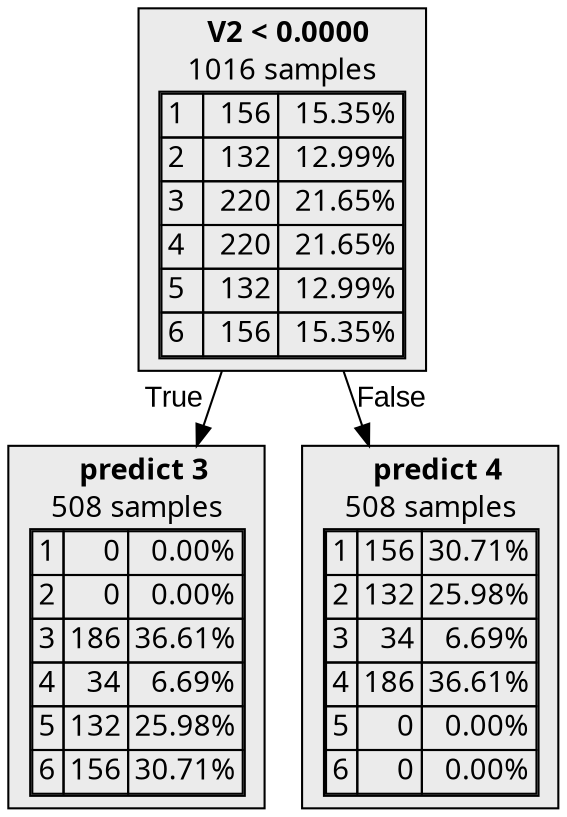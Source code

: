 digraph {
    1 [label=<  <TABLE BORDER="0" CELLPADDING="0">
      <TR>
    <TD>
      <B>V2 &lt; 0.0000</B>
    </TD>
  </TR>

    <TR>
      <TD>1016 samples</TD>
    </TR>
    <TR>
  <TD>
    <TABLE CELLSPACING="0">
      
        <TR >
    <TD ALIGN="LEFT">1</TD>
    <TD ALIGN="RIGHT">156</TD>
    <TD ALIGN="RIGHT">15.35%</TD>
  </TR>
  <TR >
    <TD ALIGN="LEFT">2</TD>
    <TD ALIGN="RIGHT">132</TD>
    <TD ALIGN="RIGHT">12.99%</TD>
  </TR>
  <TR class="highlighted">
    <TD ALIGN="LEFT">3</TD>
    <TD ALIGN="RIGHT">220</TD>
    <TD ALIGN="RIGHT">21.65%</TD>
  </TR>
  <TR >
    <TD ALIGN="LEFT">4</TD>
    <TD ALIGN="RIGHT">220</TD>
    <TD ALIGN="RIGHT">21.65%</TD>
  </TR>
  <TR >
    <TD ALIGN="LEFT">5</TD>
    <TD ALIGN="RIGHT">132</TD>
    <TD ALIGN="RIGHT">12.99%</TD>
  </TR>
  <TR >
    <TD ALIGN="LEFT">6</TD>
    <TD ALIGN="RIGHT">156</TD>
    <TD ALIGN="RIGHT">15.35%</TD>
  </TR>

    </TABLE>
  </TD>
</TR>

  </TABLE>
>,fillcolor="#EBEBEB",shape=box,fontname="bold arial",style="filled"];
    1 -> 2 [labeldistance=2.5, labelangle=45, headlabel="True",fontname="arial"];
    1 -> 3 [labeldistance=2.5, labelangle=-45, headlabel="False",fontname="arial"];
    2 [label=<  <TABLE BORDER="0" CELLPADDING="0">
      <TR>
    <TD>
      <B>predict 3</B>
    </TD>
  </TR>

    <TR>
      <TD>508 samples</TD>
    </TR>
    <TR>
  <TD>
    <TABLE CELLSPACING="0">
      
        <TR >
    <TD ALIGN="LEFT">1</TD>
    <TD ALIGN="RIGHT">0</TD>
    <TD ALIGN="RIGHT">0.00%</TD>
  </TR>
  <TR >
    <TD ALIGN="LEFT">2</TD>
    <TD ALIGN="RIGHT">0</TD>
    <TD ALIGN="RIGHT">0.00%</TD>
  </TR>
  <TR class="highlighted">
    <TD ALIGN="LEFT">3</TD>
    <TD ALIGN="RIGHT">186</TD>
    <TD ALIGN="RIGHT">36.61%</TD>
  </TR>
  <TR >
    <TD ALIGN="LEFT">4</TD>
    <TD ALIGN="RIGHT">34</TD>
    <TD ALIGN="RIGHT">6.69%</TD>
  </TR>
  <TR >
    <TD ALIGN="LEFT">5</TD>
    <TD ALIGN="RIGHT">132</TD>
    <TD ALIGN="RIGHT">25.98%</TD>
  </TR>
  <TR >
    <TD ALIGN="LEFT">6</TD>
    <TD ALIGN="RIGHT">156</TD>
    <TD ALIGN="RIGHT">30.71%</TD>
  </TR>

    </TABLE>
  </TD>
</TR>

  </TABLE>
>,fillcolor="#EBEBEB",shape=box,fontname="bold arial",style="filled",color=black];
    3 [label=<  <TABLE BORDER="0" CELLPADDING="0">
      <TR>
    <TD>
      <B>predict 4</B>
    </TD>
  </TR>

    <TR>
      <TD>508 samples</TD>
    </TR>
    <TR>
  <TD>
    <TABLE CELLSPACING="0">
      
        <TR >
    <TD ALIGN="LEFT">1</TD>
    <TD ALIGN="RIGHT">156</TD>
    <TD ALIGN="RIGHT">30.71%</TD>
  </TR>
  <TR >
    <TD ALIGN="LEFT">2</TD>
    <TD ALIGN="RIGHT">132</TD>
    <TD ALIGN="RIGHT">25.98%</TD>
  </TR>
  <TR >
    <TD ALIGN="LEFT">3</TD>
    <TD ALIGN="RIGHT">34</TD>
    <TD ALIGN="RIGHT">6.69%</TD>
  </TR>
  <TR class="highlighted">
    <TD ALIGN="LEFT">4</TD>
    <TD ALIGN="RIGHT">186</TD>
    <TD ALIGN="RIGHT">36.61%</TD>
  </TR>
  <TR >
    <TD ALIGN="LEFT">5</TD>
    <TD ALIGN="RIGHT">0</TD>
    <TD ALIGN="RIGHT">0.00%</TD>
  </TR>
  <TR >
    <TD ALIGN="LEFT">6</TD>
    <TD ALIGN="RIGHT">0</TD>
    <TD ALIGN="RIGHT">0.00%</TD>
  </TR>

    </TABLE>
  </TD>
</TR>

  </TABLE>
>,fillcolor="#EBEBEB",shape=box,fontname="bold arial",style="filled",color=black];
}
